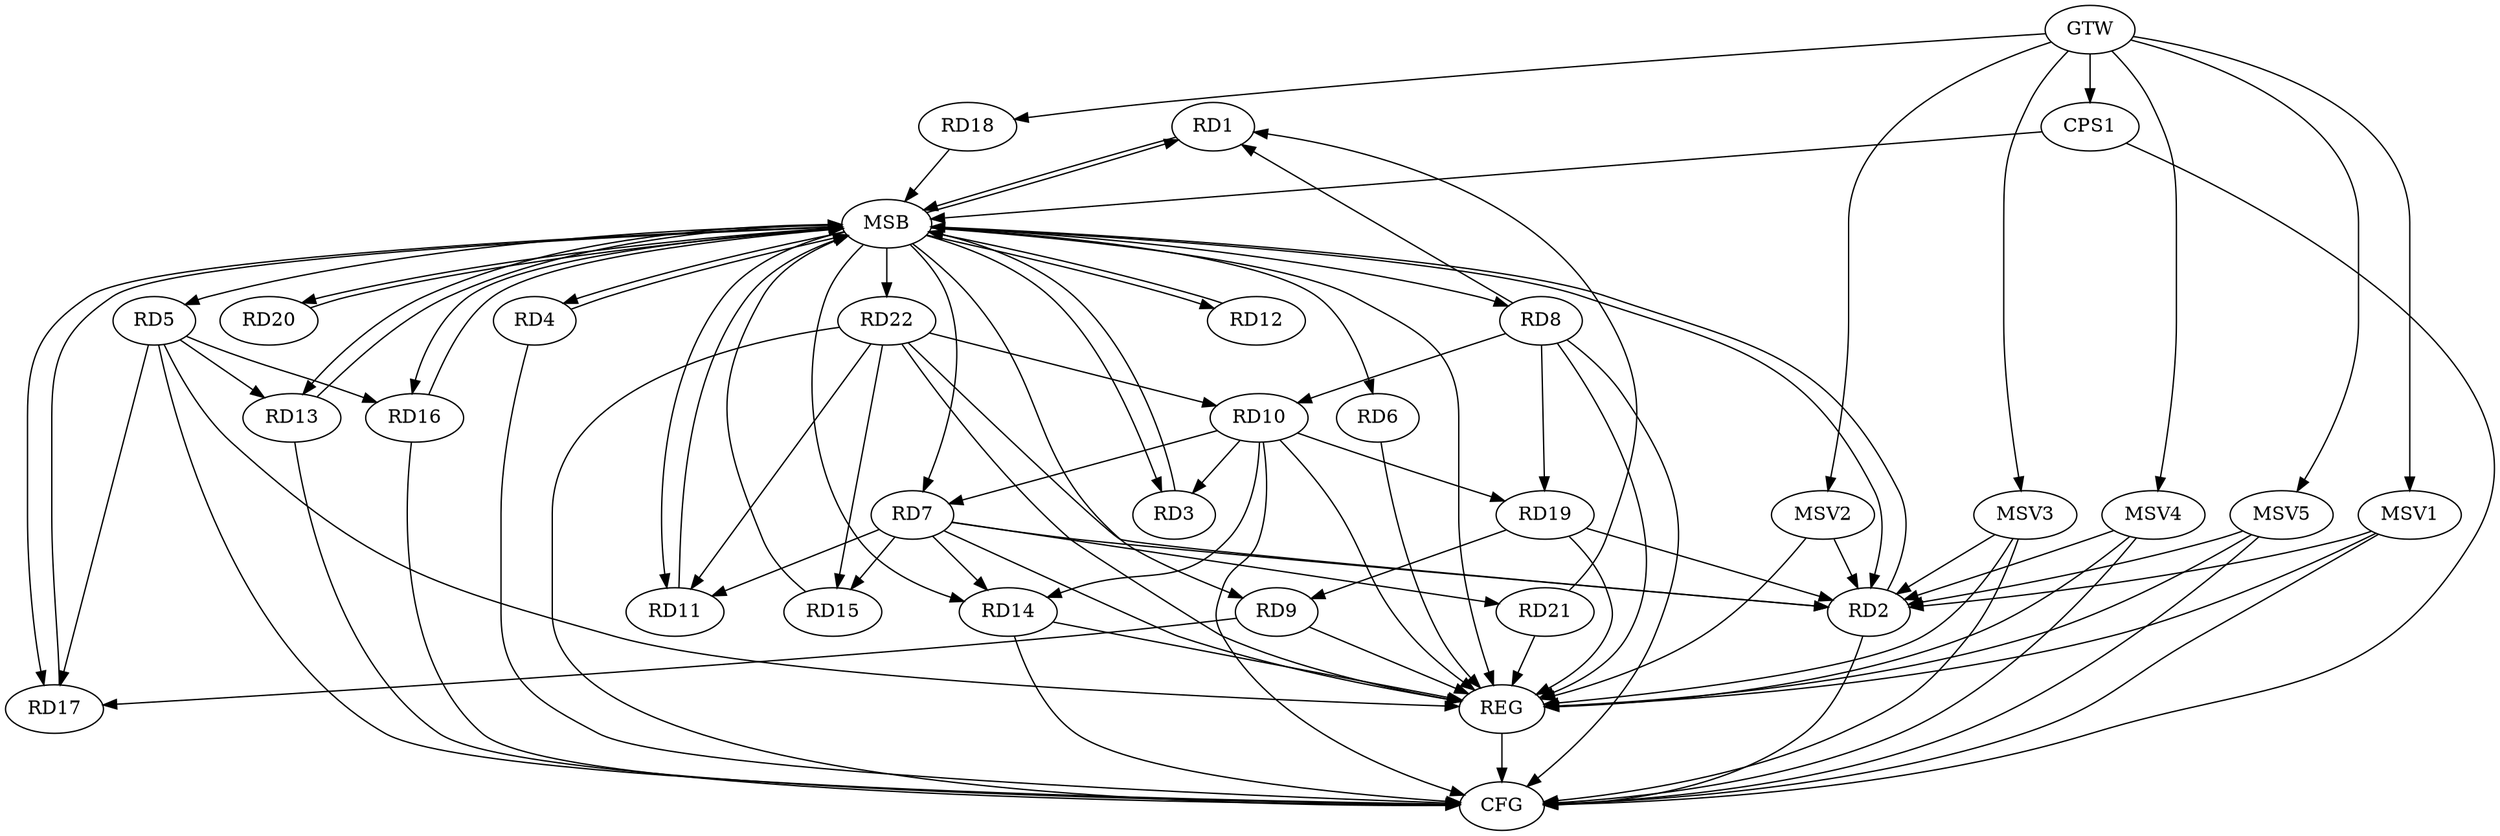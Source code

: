 strict digraph G {
  RD1 [ label="RD1" ];
  RD2 [ label="RD2" ];
  RD3 [ label="RD3" ];
  RD4 [ label="RD4" ];
  RD5 [ label="RD5" ];
  RD6 [ label="RD6" ];
  RD7 [ label="RD7" ];
  RD8 [ label="RD8" ];
  RD9 [ label="RD9" ];
  RD10 [ label="RD10" ];
  RD11 [ label="RD11" ];
  RD12 [ label="RD12" ];
  RD13 [ label="RD13" ];
  RD14 [ label="RD14" ];
  RD15 [ label="RD15" ];
  RD16 [ label="RD16" ];
  RD17 [ label="RD17" ];
  RD18 [ label="RD18" ];
  RD19 [ label="RD19" ];
  RD20 [ label="RD20" ];
  RD21 [ label="RD21" ];
  RD22 [ label="RD22" ];
  CPS1 [ label="CPS1" ];
  GTW [ label="GTW" ];
  REG [ label="REG" ];
  MSB [ label="MSB" ];
  CFG [ label="CFG" ];
  MSV1 [ label="MSV1" ];
  MSV2 [ label="MSV2" ];
  MSV3 [ label="MSV3" ];
  MSV4 [ label="MSV4" ];
  MSV5 [ label="MSV5" ];
  RD8 -> RD1;
  RD21 -> RD1;
  RD7 -> RD2;
  RD19 -> RD2;
  RD22 -> RD2;
  RD10 -> RD3;
  RD5 -> RD13;
  RD5 -> RD16;
  RD5 -> RD17;
  RD10 -> RD7;
  RD7 -> RD11;
  RD7 -> RD14;
  RD7 -> RD15;
  RD7 -> RD21;
  RD8 -> RD10;
  RD8 -> RD19;
  RD9 -> RD17;
  RD19 -> RD9;
  RD10 -> RD14;
  RD10 -> RD19;
  RD22 -> RD10;
  RD22 -> RD11;
  RD22 -> RD15;
  GTW -> RD18;
  GTW -> CPS1;
  RD5 -> REG;
  RD6 -> REG;
  RD7 -> REG;
  RD8 -> REG;
  RD9 -> REG;
  RD10 -> REG;
  RD14 -> REG;
  RD19 -> REG;
  RD21 -> REG;
  RD22 -> REG;
  RD1 -> MSB;
  MSB -> RD14;
  MSB -> RD20;
  MSB -> REG;
  RD2 -> MSB;
  MSB -> RD9;
  MSB -> RD11;
  MSB -> RD12;
  RD3 -> MSB;
  MSB -> RD1;
  MSB -> RD4;
  RD4 -> MSB;
  MSB -> RD5;
  MSB -> RD13;
  RD11 -> MSB;
  MSB -> RD2;
  RD12 -> MSB;
  RD13 -> MSB;
  RD15 -> MSB;
  RD16 -> MSB;
  RD17 -> MSB;
  RD18 -> MSB;
  MSB -> RD3;
  MSB -> RD8;
  RD20 -> MSB;
  MSB -> RD7;
  MSB -> RD16;
  MSB -> RD22;
  CPS1 -> MSB;
  MSB -> RD6;
  MSB -> RD17;
  RD14 -> CFG;
  RD13 -> CFG;
  RD16 -> CFG;
  RD4 -> CFG;
  RD22 -> CFG;
  RD10 -> CFG;
  RD8 -> CFG;
  CPS1 -> CFG;
  RD2 -> CFG;
  RD5 -> CFG;
  REG -> CFG;
  MSV1 -> RD2;
  GTW -> MSV1;
  MSV1 -> REG;
  MSV1 -> CFG;
  MSV2 -> RD2;
  GTW -> MSV2;
  MSV2 -> REG;
  MSV3 -> RD2;
  GTW -> MSV3;
  MSV3 -> REG;
  MSV3 -> CFG;
  MSV4 -> RD2;
  GTW -> MSV4;
  MSV4 -> REG;
  MSV4 -> CFG;
  MSV5 -> RD2;
  GTW -> MSV5;
  MSV5 -> REG;
  MSV5 -> CFG;
}
